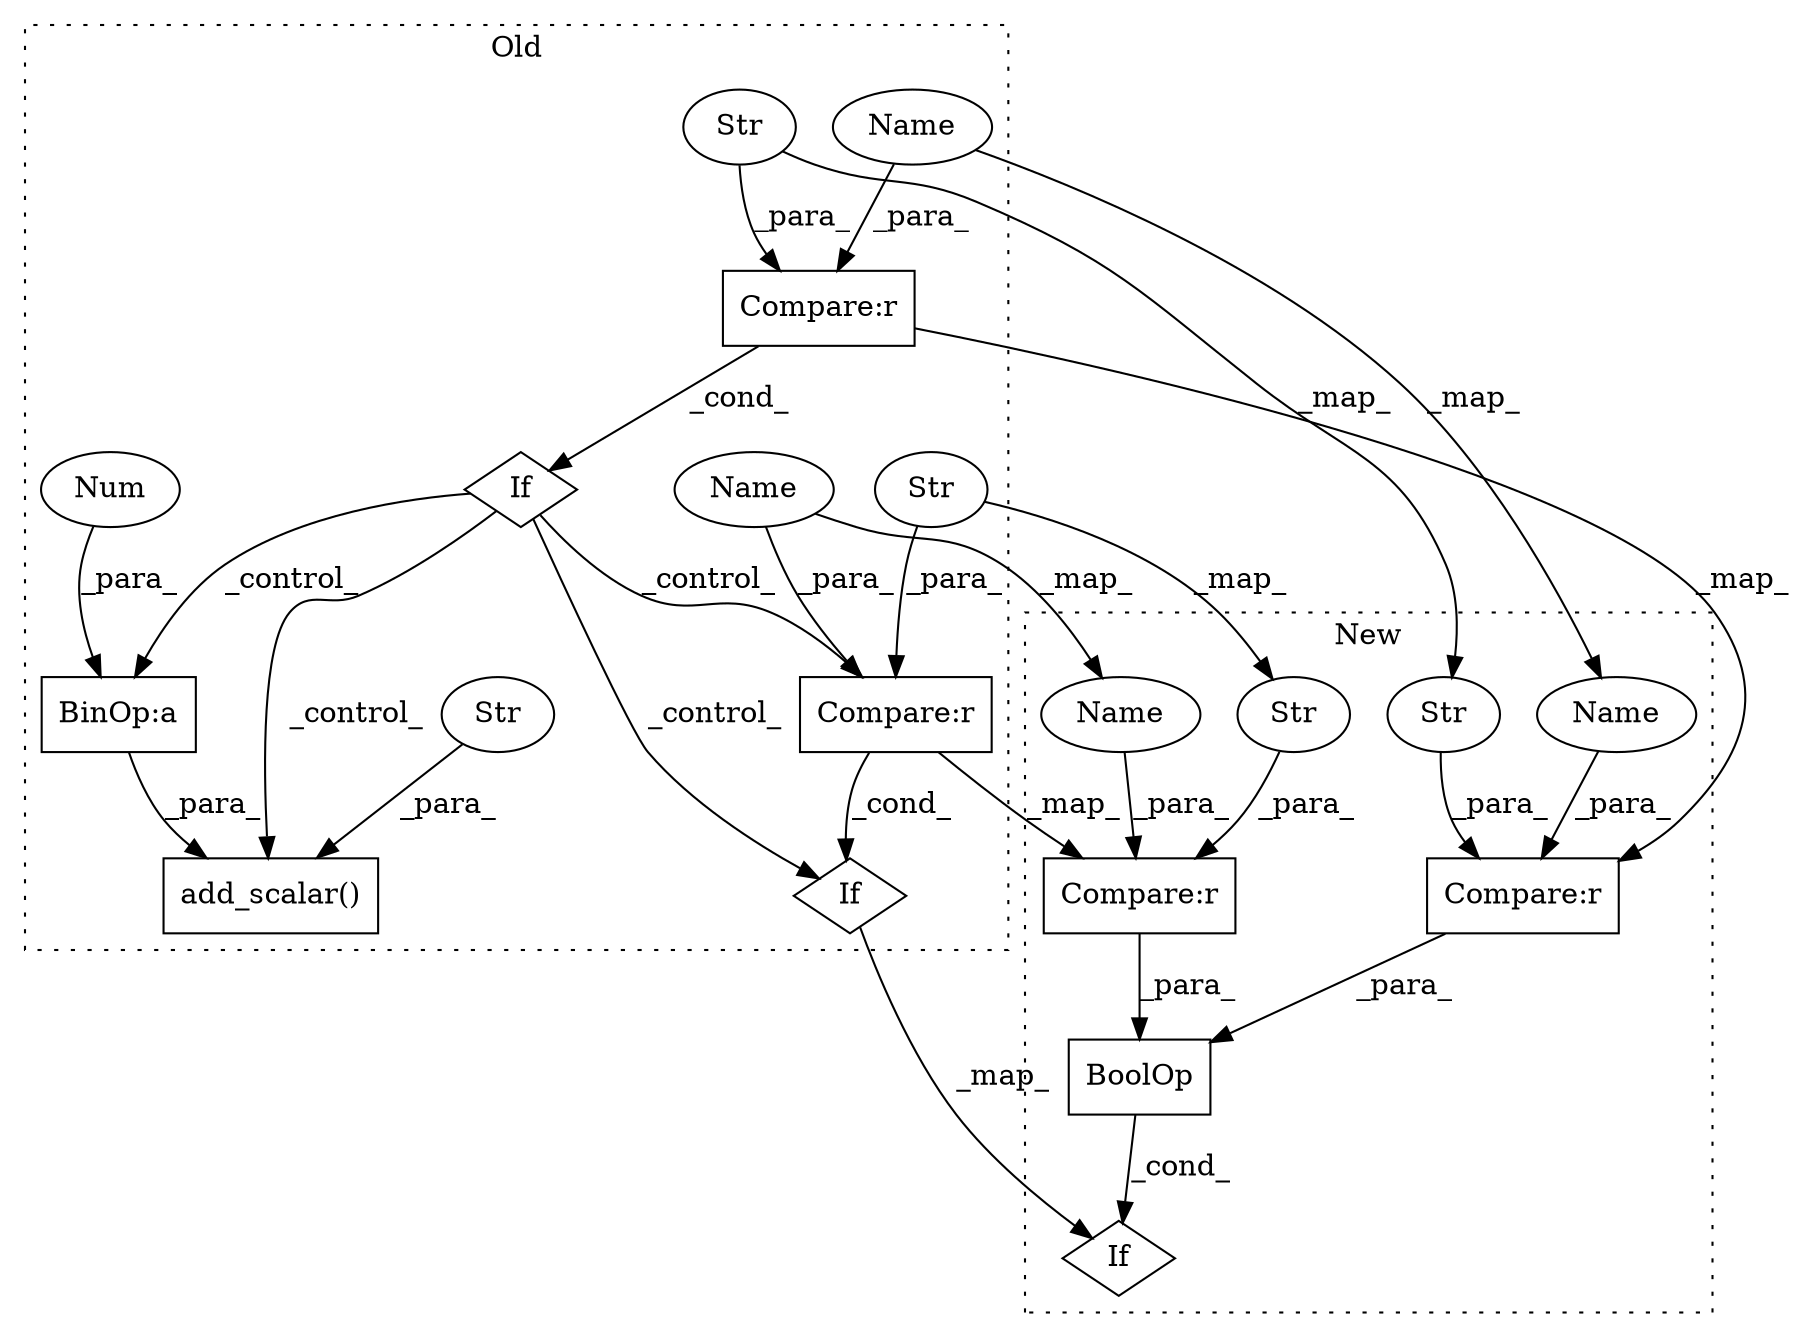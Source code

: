 digraph G {
subgraph cluster0 {
1 [label="add_scalar()" a="75" s="18902,18957" l="18,1" shape="box"];
3 [label="If" a="96" s="18873" l="3" shape="diamond"];
4 [label="BinOp:a" a="82" s="18953" l="3" shape="box"];
5 [label="Str" a="66" s="18920" l="14" shape="ellipse"];
6 [label="If" a="96" s="18969" l="0" shape="diamond"];
9 [label="Compare:r" a="40" s="18969" l="14" shape="box"];
10 [label="Compare:r" a="40" s="18876" l="15" shape="box"];
12 [label="Str" a="66" s="18977" l="6" shape="ellipse"];
15 [label="Str" a="66" s="18884" l="7" shape="ellipse"];
16 [label="Num" a="76" s="18956" l="1" shape="ellipse"];
19 [label="Name" a="87" s="18969" l="4" shape="ellipse"];
20 [label="Name" a="87" s="18876" l="4" shape="ellipse"];
label = "Old";
style="dotted";
}
subgraph cluster1 {
2 [label="BoolOp" a="72" s="18876" l="33" shape="box"];
7 [label="If" a="96" s="18873" l="3" shape="diamond"];
8 [label="Compare:r" a="40" s="18895" l="14" shape="box"];
11 [label="Compare:r" a="40" s="18876" l="15" shape="box"];
13 [label="Str" a="66" s="18903" l="6" shape="ellipse"];
14 [label="Str" a="66" s="18884" l="7" shape="ellipse"];
17 [label="Name" a="87" s="18895" l="4" shape="ellipse"];
18 [label="Name" a="87" s="18876" l="4" shape="ellipse"];
label = "New";
style="dotted";
}
2 -> 7 [label="_cond_"];
3 -> 1 [label="_control_"];
3 -> 6 [label="_control_"];
3 -> 9 [label="_control_"];
3 -> 4 [label="_control_"];
4 -> 1 [label="_para_"];
5 -> 1 [label="_para_"];
6 -> 7 [label="_map_"];
8 -> 2 [label="_para_"];
9 -> 6 [label="_cond_"];
9 -> 8 [label="_map_"];
10 -> 11 [label="_map_"];
10 -> 3 [label="_cond_"];
11 -> 2 [label="_para_"];
12 -> 9 [label="_para_"];
12 -> 13 [label="_map_"];
13 -> 8 [label="_para_"];
14 -> 11 [label="_para_"];
15 -> 10 [label="_para_"];
15 -> 14 [label="_map_"];
16 -> 4 [label="_para_"];
17 -> 8 [label="_para_"];
18 -> 11 [label="_para_"];
19 -> 17 [label="_map_"];
19 -> 9 [label="_para_"];
20 -> 10 [label="_para_"];
20 -> 18 [label="_map_"];
}